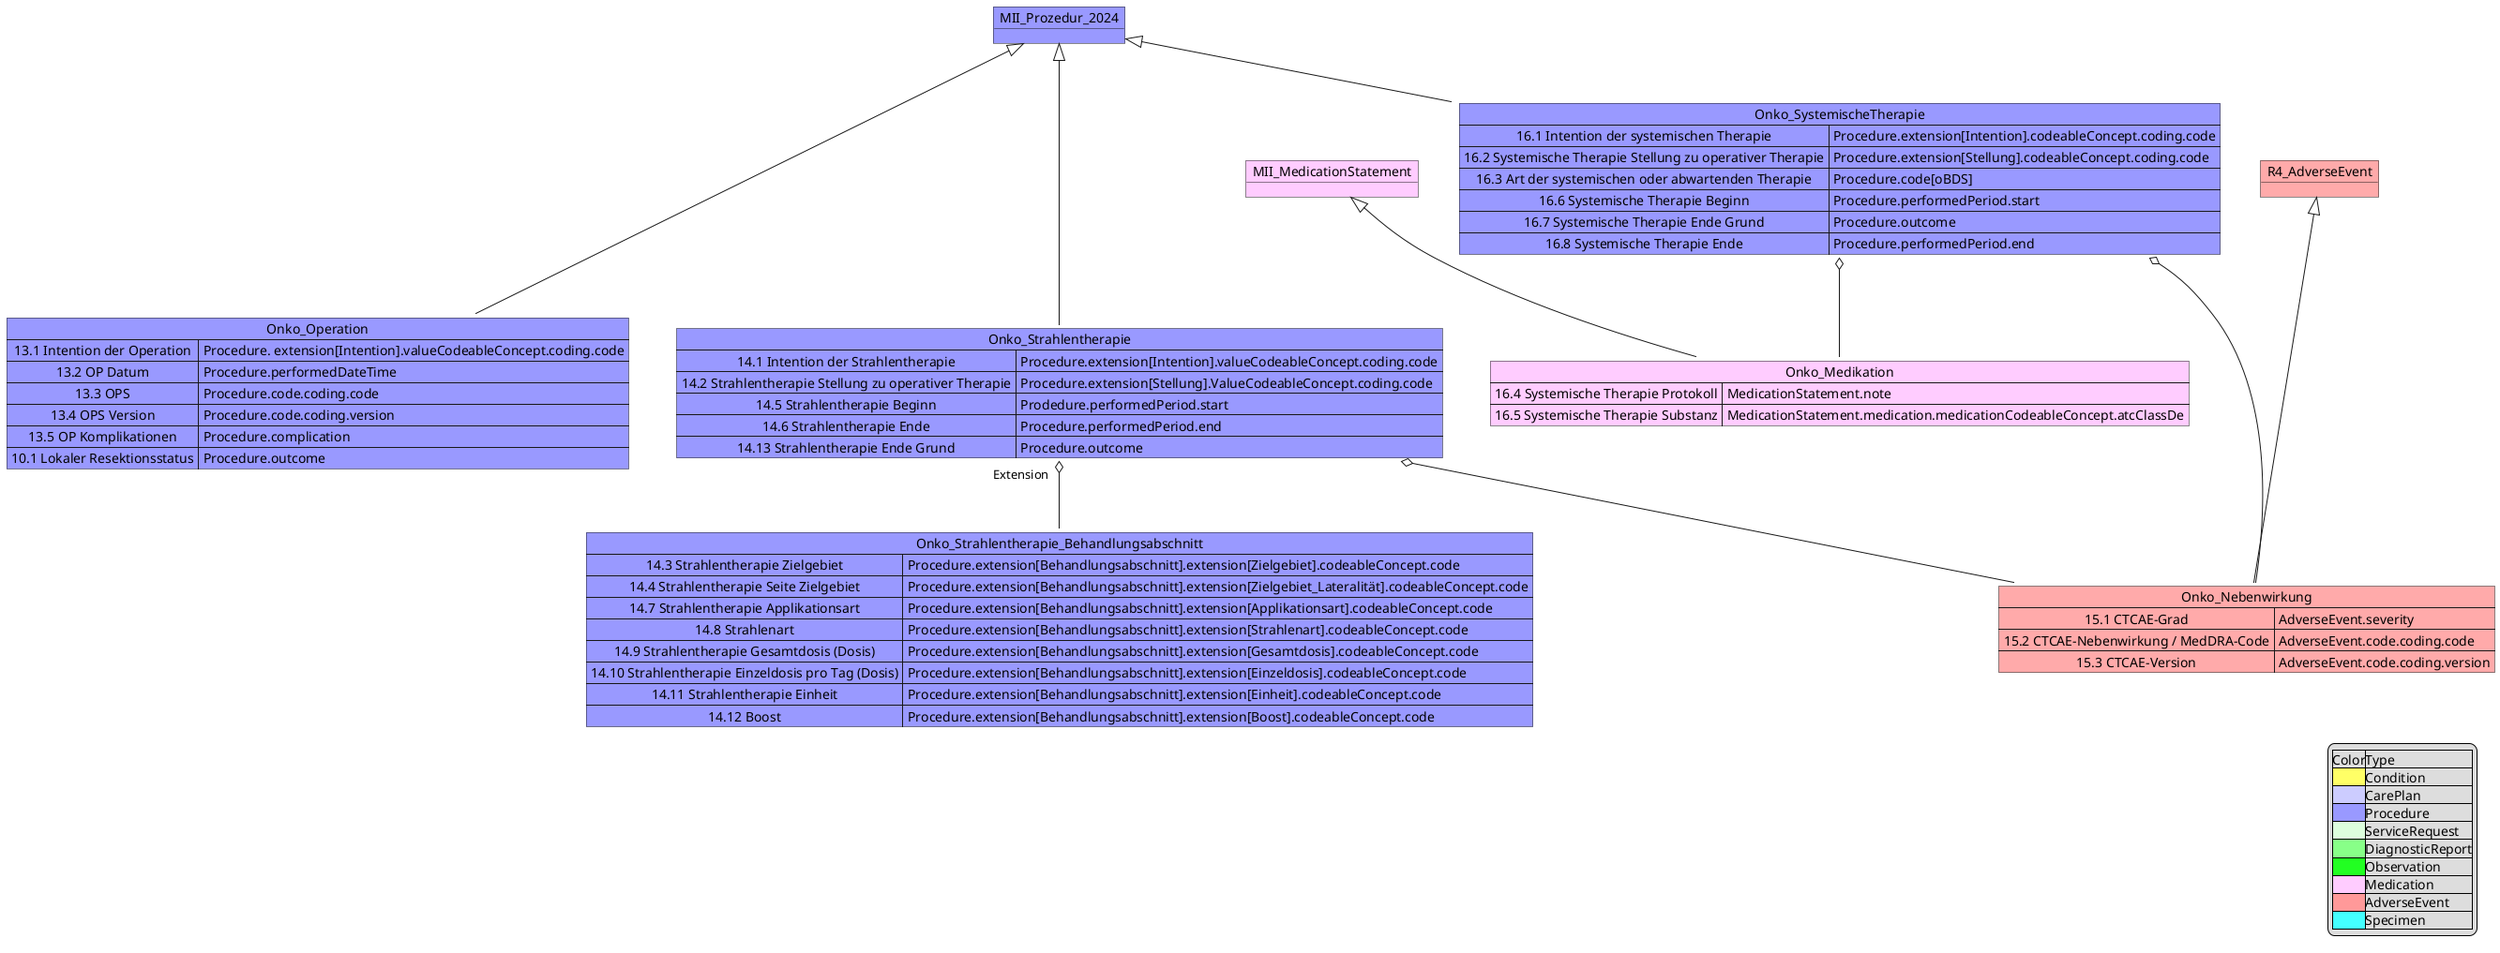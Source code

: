 @startuml MII KDS Erweiterungsmodul Onkologie
object MII_Prozedur_2024 #9999FF
Map Onko_Operation #9999FF{
13.1 Intention der Operation => Procedure. extension[Intention].valueCodeableConcept.coding.code
13.2 OP Datum => Procedure.performedDateTime
13.3 OPS => Procedure.code.coding.code 
13.4 OPS Version => Procedure.code.coding.version
13.5 OP Komplikationen => Procedure.complication
10.1 Lokaler Resektionsstatus => Procedure.outcome
}
Map Onko_Strahlentherapie #9999FF{
14.1 Intention der Strahlentherapie => Procedure.extension[Intention].valueCodeableConcept.coding.code
14.2 Strahlentherapie Stellung zu operativer Therapie => Procedure.extension[Stellung].ValueCodeableConcept.coding.code

14.5 Strahlentherapie Beginn => Prodedure.performedPeriod.start
14.6 Strahlentherapie Ende =>Procedure.performedPeriod.end
14.13 Strahlentherapie Ende Grund => Procedure.outcome
}

Map Onko_Strahlentherapie_Behandlungsabschnitt #9999FF{
14.3 Strahlentherapie Zielgebiet => Procedure.extension[Behandlungsabschnitt].extension[Zielgebiet].codeableConcept.code
14.4 Strahlentherapie Seite Zielgebiet => Procedure.extension[Behandlungsabschnitt].extension[Zielgebiet_Lateralität].codeableConcept.code
14.7 Strahlentherapie Applikationsart => Procedure.extension[Behandlungsabschnitt].extension[Applikationsart].codeableConcept.code
14.8 Strahlenart => Procedure.extension[Behandlungsabschnitt].extension[Strahlenart].codeableConcept.code
14.9 Strahlentherapie Gesamtdosis (Dosis) => Procedure.extension[Behandlungsabschnitt].extension[Gesamtdosis].codeableConcept.code
14.10 Strahlentherapie Einzeldosis pro Tag (Dosis) =>Procedure.extension[Behandlungsabschnitt].extension[Einzeldosis].codeableConcept.code
14.11 Strahlentherapie Einheit =>Procedure.extension[Behandlungsabschnitt].extension[Einheit].codeableConcept.code
14.12 Boost=>Procedure.extension[Behandlungsabschnitt].extension[Boost].codeableConcept.code
}

Onko_Strahlentherapie "Extension   " o-- Onko_Strahlentherapie_Behandlungsabschnitt

Map Onko_SystemischeTherapie #9999FF{
16.1 Intention der systemischen Therapie => Procedure.extension[Intention].codeableConcept.coding.code
16.2 Systemische Therapie Stellung zu operativer Therapie => Procedure.extension[Stellung].codeableConcept.coding.code
16.3 Art der systemischen oder abwartenden Therapie => Procedure.code[oBDS]
16.6 Systemische Therapie Beginn => Procedure.performedPeriod.start

16.7 Systemische Therapie Ende Grund => Procedure.outcome 

16.8 Systemische Therapie Ende => Procedure.performedPeriod.end
}

Map Onko_Medikation #FFCCFF{

16.4 Systemische Therapie Protokoll => MedicationStatement.note

16.5 Systemische Therapie Substanz => MedicationStatement.medication.medicationCodeableConcept.atcClassDe

}
object MII_MedicationStatement #FFCCFF
MII_MedicationStatement <|-- Onko_Medikation
Onko_SystemischeTherapie o-- Onko_Medikation

MII_Prozedur_2024 <|--- Onko_Operation
MII_Prozedur_2024 <|--- Onko_Strahlentherapie
MII_Prozedur_2024 <|-- Onko_SystemischeTherapie

object R4_AdverseEvent #FFAAAA

Map Onko_Nebenwirkung #FFAAAA{
    15.1 CTCAE-Grad => AdverseEvent.severity
    15.2 CTCAE-Nebenwirkung / MedDRA-Code => AdverseEvent.code.coding.code 
    15.3 CTCAE-Version => AdverseEvent.code.coding.version
}
R4_AdverseEvent <|--- Onko_Nebenwirkung


Onko_Strahlentherapie o-- Onko_Nebenwirkung
Onko_SystemischeTherapie o-- Onko_Nebenwirkung

legend right 
|Color|Type|
|<#FFFF66>|Condition|
|<#CCCCFF>|CarePlan|
|<#9999FF>|Procedure|
|<#DDFFDD>|ServiceRequest|
|<#88FF88>|DiagnosticReport|
|<#22FF22>|Observation|
|<#FFCCFF>|Medication|
|<#FF9999>|AdverseEvent|
|<#44FFFF>|Specimen|
endlegend
@enduml